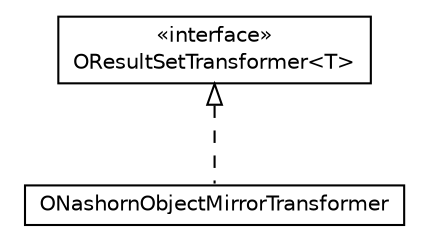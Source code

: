 #!/usr/local/bin/dot
#
# Class diagram 
# Generated by UMLGraph version R5_6-24-gf6e263 (http://www.umlgraph.org/)
#

digraph G {
	edge [fontname="Helvetica",fontsize=10,labelfontname="Helvetica",labelfontsize=10];
	node [fontname="Helvetica",fontsize=10,shape=plaintext];
	nodesep=0.25;
	ranksep=0.5;
	// com.orientechnologies.orient.core.command.script.transformer.resultset.ONashornObjectMirrorTransformer
	c165611 [label=<<table title="com.orientechnologies.orient.core.command.script.transformer.resultset.ONashornObjectMirrorTransformer" border="0" cellborder="1" cellspacing="0" cellpadding="2" port="p" href="./ONashornObjectMirrorTransformer.html">
		<tr><td><table border="0" cellspacing="0" cellpadding="1">
<tr><td align="center" balign="center"> ONashornObjectMirrorTransformer </td></tr>
		</table></td></tr>
		</table>>, URL="./ONashornObjectMirrorTransformer.html", fontname="Helvetica", fontcolor="black", fontsize=10.0];
	// com.orientechnologies.orient.core.command.script.transformer.resultset.OResultSetTransformer<T>
	c165612 [label=<<table title="com.orientechnologies.orient.core.command.script.transformer.resultset.OResultSetTransformer" border="0" cellborder="1" cellspacing="0" cellpadding="2" port="p" href="./OResultSetTransformer.html">
		<tr><td><table border="0" cellspacing="0" cellpadding="1">
<tr><td align="center" balign="center"> &#171;interface&#187; </td></tr>
<tr><td align="center" balign="center"> OResultSetTransformer&lt;T&gt; </td></tr>
		</table></td></tr>
		</table>>, URL="./OResultSetTransformer.html", fontname="Helvetica", fontcolor="black", fontsize=10.0];
	//com.orientechnologies.orient.core.command.script.transformer.resultset.ONashornObjectMirrorTransformer implements com.orientechnologies.orient.core.command.script.transformer.resultset.OResultSetTransformer<T>
	c165612:p -> c165611:p [dir=back,arrowtail=empty,style=dashed];
}

